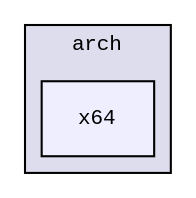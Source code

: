 digraph "src/tbox/platform/arch/x64" {
  compound=true
  node [ fontsize="10", fontname="CourierNew"];
  edge [ labelfontsize="10", labelfontname="CourierNew"];
  subgraph clusterdir_97384ab982823a5646201496b6f3dd6b {
    graph [ bgcolor="#ddddee", pencolor="black", label="arch" fontname="CourierNew", fontsize="10", URL="dir_97384ab982823a5646201496b6f3dd6b.html"]
  dir_308678341726d69bd3909353c9b8a5c1 [shape=box, label="x64", style="filled", fillcolor="#eeeeff", pencolor="black", URL="dir_308678341726d69bd3909353c9b8a5c1.html"];
  }
}
